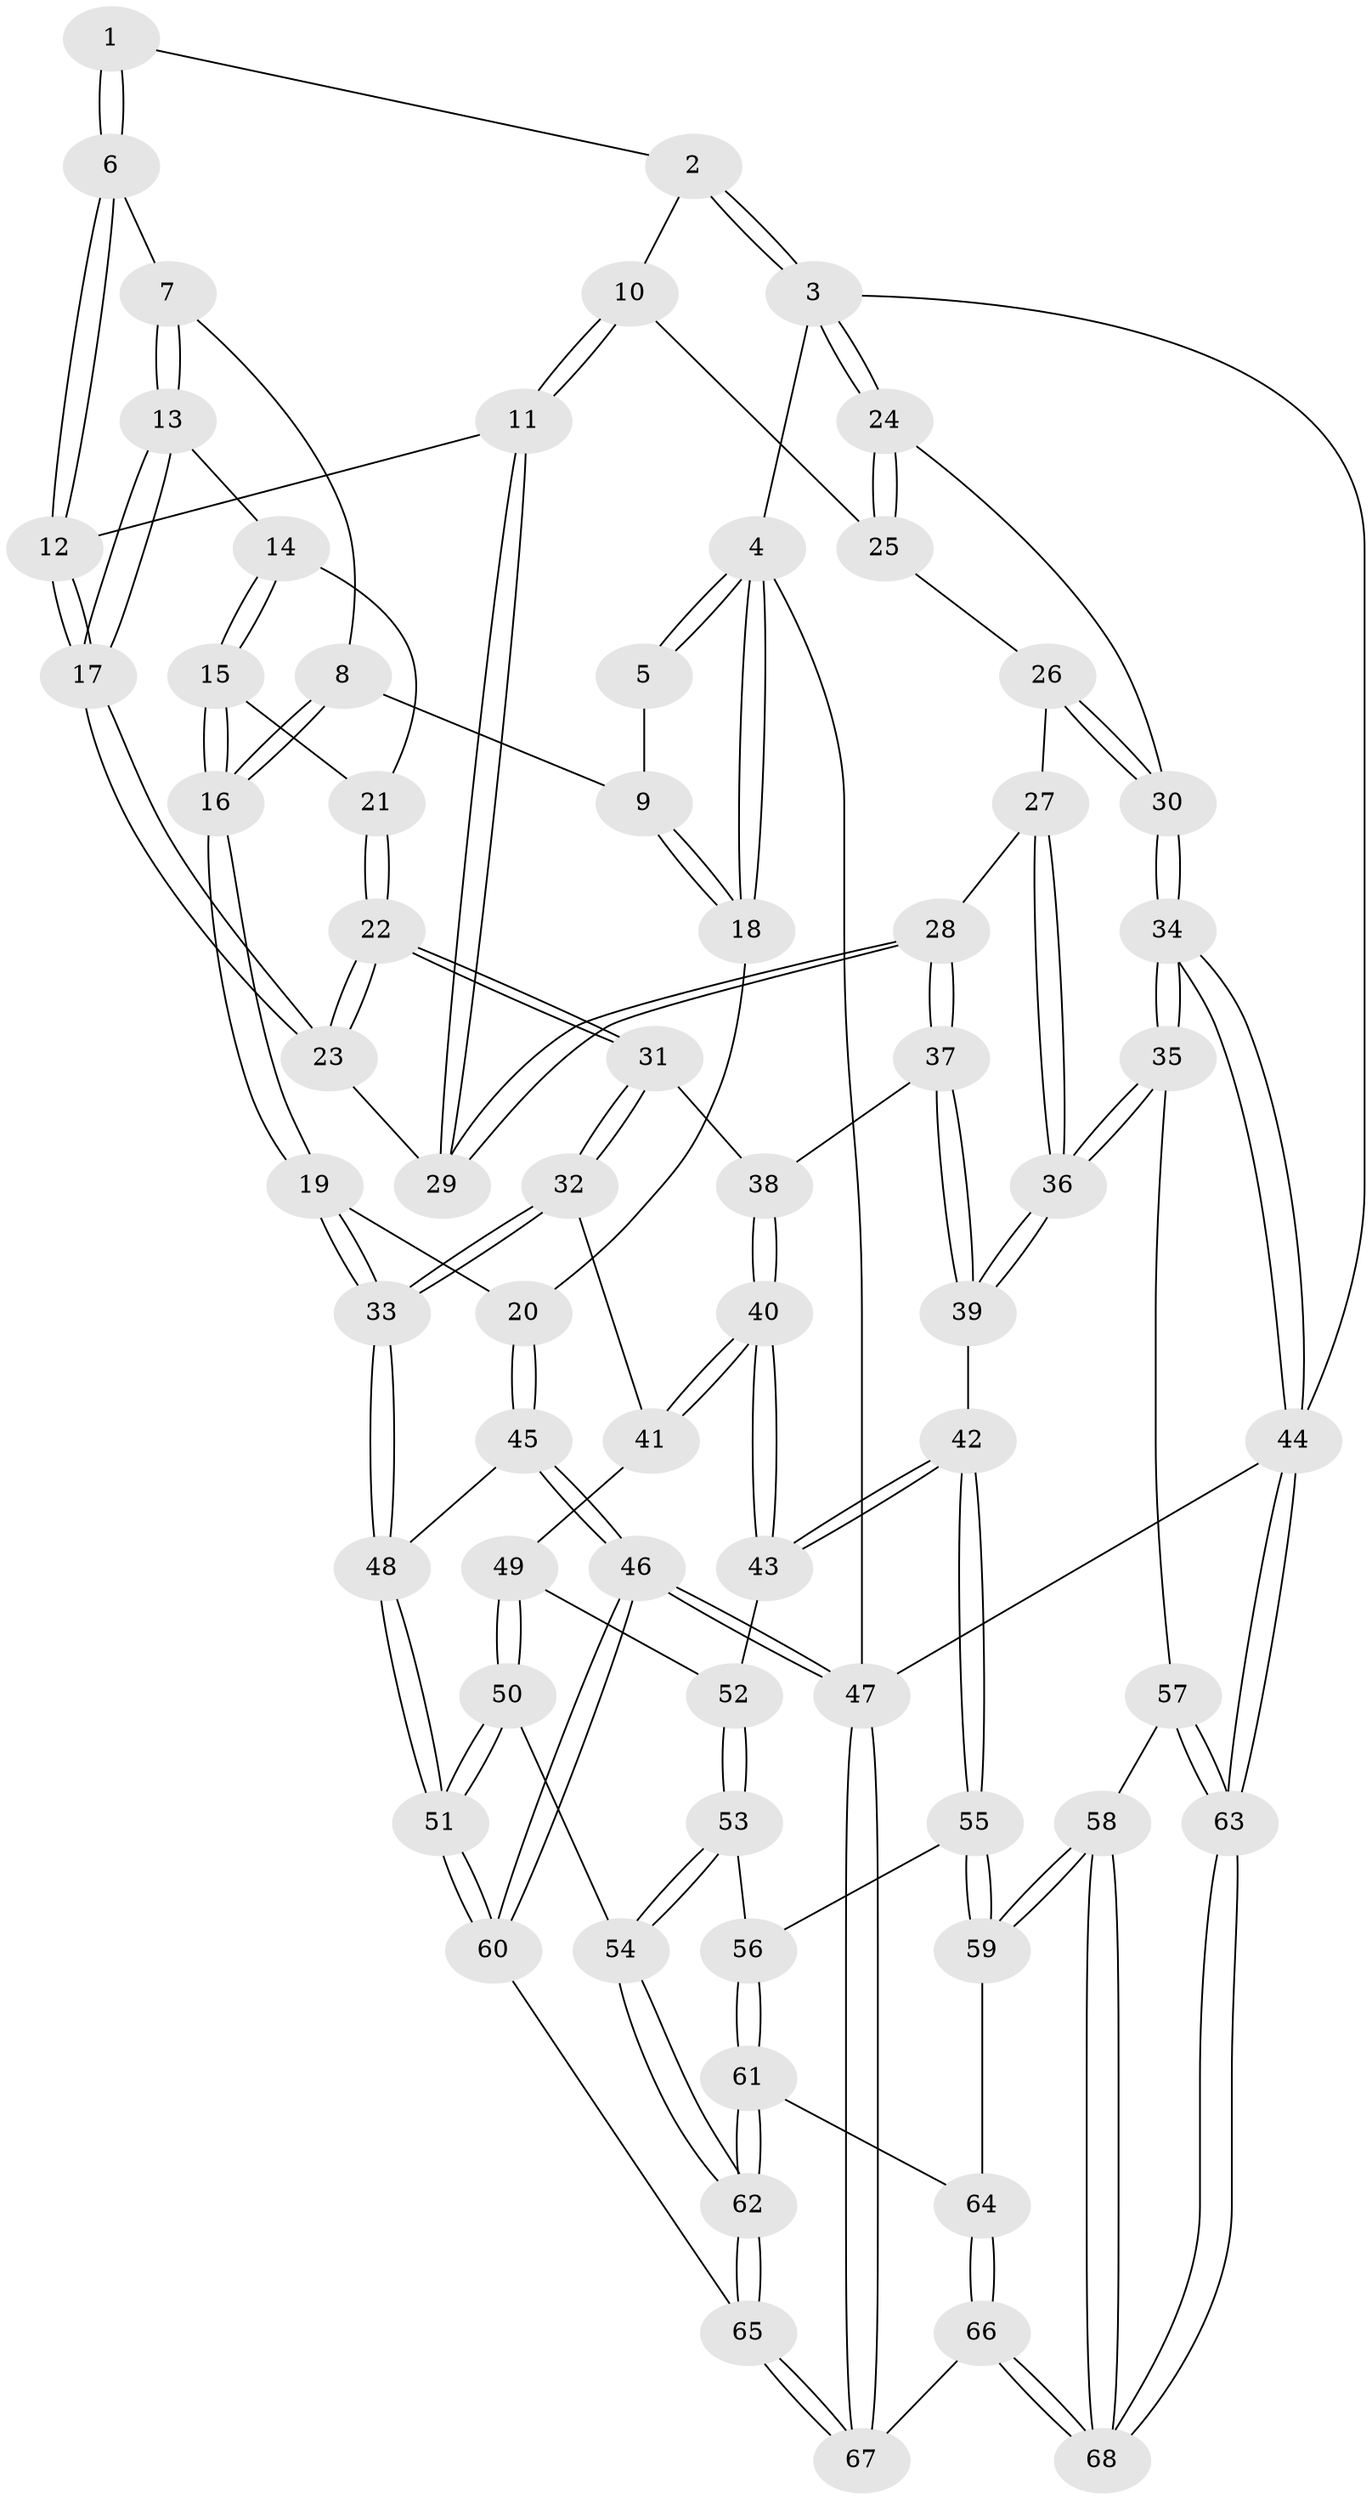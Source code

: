 // Generated by graph-tools (version 1.1) at 2025/27/03/15/25 16:27:56]
// undirected, 68 vertices, 167 edges
graph export_dot {
graph [start="1"]
  node [color=gray90,style=filled];
  1 [pos="+0.3244178839416816+0"];
  2 [pos="+0.6852174135391242+0"];
  3 [pos="+1+0"];
  4 [pos="+0+0"];
  5 [pos="+0.09551467388625186+0"];
  6 [pos="+0.3182382181825603+0"];
  7 [pos="+0.21666475284194553+0.14119768573406566"];
  8 [pos="+0.14009871481367375+0.1578613269613166"];
  9 [pos="+0.11126408502076326+0.1596542273930976"];
  10 [pos="+0.6808764716831532+0.1028163778557079"];
  11 [pos="+0.6561094213339413+0.12902135030824965"];
  12 [pos="+0.4710969525307614+0.20641317409272986"];
  13 [pos="+0.23828035561812547+0.18774468693987875"];
  14 [pos="+0.24183697083108904+0.19978388147619977"];
  15 [pos="+0.19449986972782385+0.34050341812898244"];
  16 [pos="+0.17847525713500506+0.35387829068170773"];
  17 [pos="+0.4671555661352734+0.21674611014759765"];
  18 [pos="+0+0.23842277312518637"];
  19 [pos="+0.1398886824154466+0.39915888774973507"];
  20 [pos="+0+0.2929349444680435"];
  21 [pos="+0.36189819570695153+0.3148037348306822"];
  22 [pos="+0.419115842957386+0.3349506145981137"];
  23 [pos="+0.44492438964656594+0.2987685569135131"];
  24 [pos="+1+0.18504212773300538"];
  25 [pos="+0.687397568058062+0.10715048418243689"];
  26 [pos="+0.8286191647763912+0.300693002370137"];
  27 [pos="+0.788024187663403+0.34002857299993633"];
  28 [pos="+0.6684339350405525+0.37122143992503887"];
  29 [pos="+0.6572744755643266+0.3528287651666267"];
  30 [pos="+1+0.3006021691753726"];
  31 [pos="+0.41809211167098015+0.37433531379556534"];
  32 [pos="+0.21552855995387601+0.4762015057212175"];
  33 [pos="+0.18052120523066437+0.46712121136400425"];
  34 [pos="+1+0.609018354092718"];
  35 [pos="+0.8428861677381779+0.5894163062814076"];
  36 [pos="+0.8361938248842244+0.5862559311555042"];
  37 [pos="+0.6560300908251169+0.43279798312106793"];
  38 [pos="+0.43336279340312306+0.40615251900846827"];
  39 [pos="+0.6798085564536377+0.5530275685570785"];
  40 [pos="+0.44575265283122767+0.4963529079685615"];
  41 [pos="+0.24263503920283658+0.5073702023917516"];
  42 [pos="+0.6695567270653074+0.5591311293693465"];
  43 [pos="+0.4541005810755793+0.5322516926536184"];
  44 [pos="+1+1"];
  45 [pos="+0+0.516729359430274"];
  46 [pos="+0+0.8881348501195182"];
  47 [pos="+0+1"];
  48 [pos="+0.1443919226084636+0.531431258427034"];
  49 [pos="+0.25622658743538723+0.5272255721286109"];
  50 [pos="+0.29080397156145094+0.6945059357155619"];
  51 [pos="+0.09102653236667822+0.7328762243546361"];
  52 [pos="+0.43524409816223236+0.5658835678030298"];
  53 [pos="+0.4153282737729594+0.6454654982065977"];
  54 [pos="+0.33464064811730204+0.7057482742366752"];
  55 [pos="+0.5954288227447637+0.7102225958170988"];
  56 [pos="+0.4851614125938408+0.6850511435679639"];
  57 [pos="+0.7479985968423624+0.7445937718645588"];
  58 [pos="+0.630333177057709+0.8272466481865769"];
  59 [pos="+0.625616021293473+0.8231493893141885"];
  60 [pos="+0.08803621882052369+0.7351920188194527"];
  61 [pos="+0.47654091213333083+0.8346665432075582"];
  62 [pos="+0.3817135082835283+0.8667263787665289"];
  63 [pos="+1+1"];
  64 [pos="+0.5590530584759368+0.8310486586721649"];
  65 [pos="+0.35447103372745997+0.9423006386078165"];
  66 [pos="+0.4064811319751566+1"];
  67 [pos="+0.3406150031323059+1"];
  68 [pos="+0.7904386384187037+1"];
  1 -- 2;
  1 -- 6;
  1 -- 6;
  2 -- 3;
  2 -- 3;
  2 -- 10;
  3 -- 4;
  3 -- 24;
  3 -- 24;
  3 -- 44;
  4 -- 5;
  4 -- 5;
  4 -- 18;
  4 -- 18;
  4 -- 47;
  5 -- 9;
  6 -- 7;
  6 -- 12;
  6 -- 12;
  7 -- 8;
  7 -- 13;
  7 -- 13;
  8 -- 9;
  8 -- 16;
  8 -- 16;
  9 -- 18;
  9 -- 18;
  10 -- 11;
  10 -- 11;
  10 -- 25;
  11 -- 12;
  11 -- 29;
  11 -- 29;
  12 -- 17;
  12 -- 17;
  13 -- 14;
  13 -- 17;
  13 -- 17;
  14 -- 15;
  14 -- 15;
  14 -- 21;
  15 -- 16;
  15 -- 16;
  15 -- 21;
  16 -- 19;
  16 -- 19;
  17 -- 23;
  17 -- 23;
  18 -- 20;
  19 -- 20;
  19 -- 33;
  19 -- 33;
  20 -- 45;
  20 -- 45;
  21 -- 22;
  21 -- 22;
  22 -- 23;
  22 -- 23;
  22 -- 31;
  22 -- 31;
  23 -- 29;
  24 -- 25;
  24 -- 25;
  24 -- 30;
  25 -- 26;
  26 -- 27;
  26 -- 30;
  26 -- 30;
  27 -- 28;
  27 -- 36;
  27 -- 36;
  28 -- 29;
  28 -- 29;
  28 -- 37;
  28 -- 37;
  30 -- 34;
  30 -- 34;
  31 -- 32;
  31 -- 32;
  31 -- 38;
  32 -- 33;
  32 -- 33;
  32 -- 41;
  33 -- 48;
  33 -- 48;
  34 -- 35;
  34 -- 35;
  34 -- 44;
  34 -- 44;
  35 -- 36;
  35 -- 36;
  35 -- 57;
  36 -- 39;
  36 -- 39;
  37 -- 38;
  37 -- 39;
  37 -- 39;
  38 -- 40;
  38 -- 40;
  39 -- 42;
  40 -- 41;
  40 -- 41;
  40 -- 43;
  40 -- 43;
  41 -- 49;
  42 -- 43;
  42 -- 43;
  42 -- 55;
  42 -- 55;
  43 -- 52;
  44 -- 63;
  44 -- 63;
  44 -- 47;
  45 -- 46;
  45 -- 46;
  45 -- 48;
  46 -- 47;
  46 -- 47;
  46 -- 60;
  46 -- 60;
  47 -- 67;
  47 -- 67;
  48 -- 51;
  48 -- 51;
  49 -- 50;
  49 -- 50;
  49 -- 52;
  50 -- 51;
  50 -- 51;
  50 -- 54;
  51 -- 60;
  51 -- 60;
  52 -- 53;
  52 -- 53;
  53 -- 54;
  53 -- 54;
  53 -- 56;
  54 -- 62;
  54 -- 62;
  55 -- 56;
  55 -- 59;
  55 -- 59;
  56 -- 61;
  56 -- 61;
  57 -- 58;
  57 -- 63;
  57 -- 63;
  58 -- 59;
  58 -- 59;
  58 -- 68;
  58 -- 68;
  59 -- 64;
  60 -- 65;
  61 -- 62;
  61 -- 62;
  61 -- 64;
  62 -- 65;
  62 -- 65;
  63 -- 68;
  63 -- 68;
  64 -- 66;
  64 -- 66;
  65 -- 67;
  65 -- 67;
  66 -- 67;
  66 -- 68;
  66 -- 68;
}

